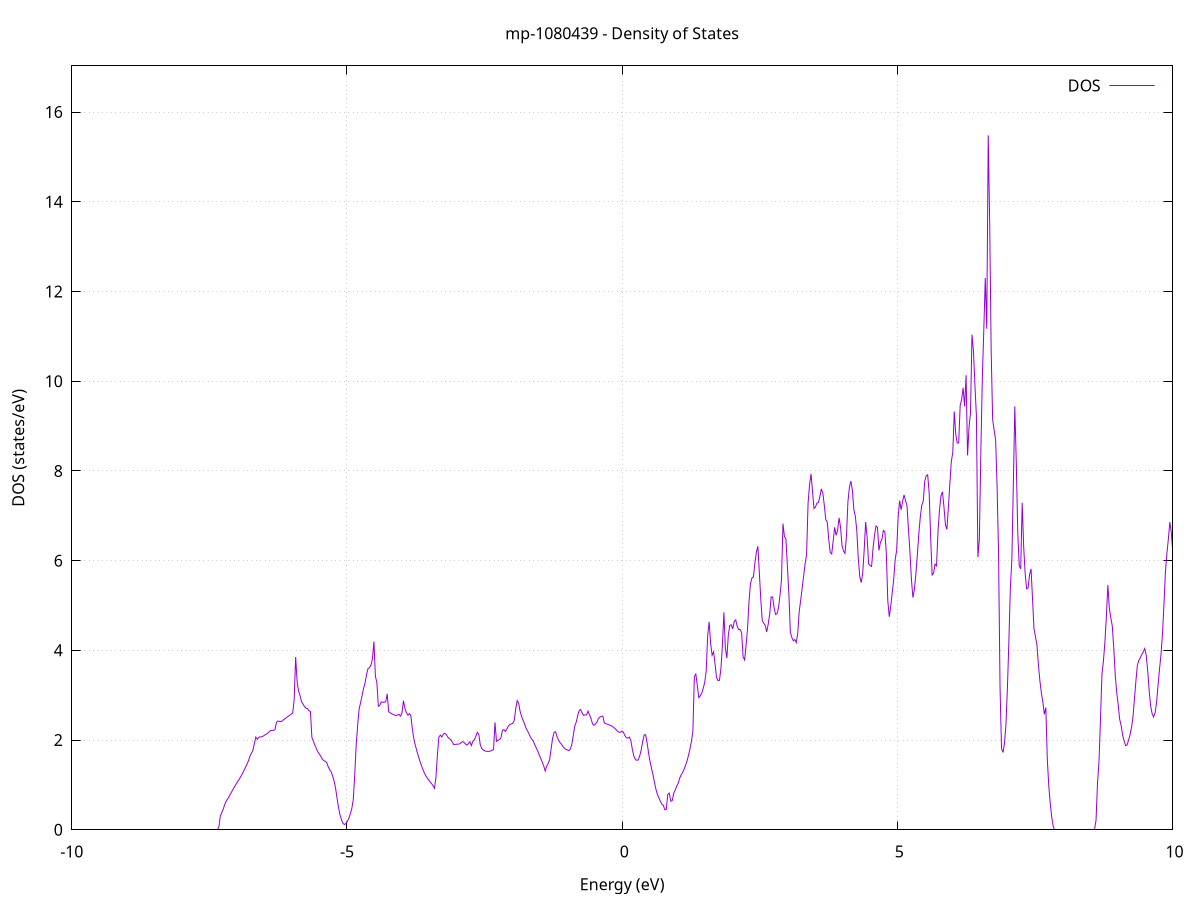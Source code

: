 set title 'mp-1080439 - Density of States'
set xlabel 'Energy (eV)'
set ylabel 'DOS (states/eV)'
set grid
set xrange [-10:10]
set yrange [0:17.031]
set xzeroaxis lt -1
set terminal png size 800,600
set output 'mp-1080439_dos_gnuplot.png'
plot '-' using 1:2 with lines title 'DOS'
-36.842800 0.000000
-36.816000 0.000000
-36.789100 0.000000
-36.762300 0.000000
-36.735500 0.000000
-36.708600 0.000000
-36.681800 0.000000
-36.655000 0.000000
-36.628100 0.000000
-36.601300 0.000000
-36.574500 0.000000
-36.547600 0.000000
-36.520800 0.000000
-36.494000 0.000000
-36.467200 0.000000
-36.440300 0.000000
-36.413500 0.000000
-36.386700 0.000000
-36.359800 0.000000
-36.333000 0.000000
-36.306200 0.000000
-36.279300 0.000000
-36.252500 0.000000
-36.225700 0.000000
-36.198800 0.000000
-36.172000 0.000000
-36.145200 0.000000
-36.118300 0.000000
-36.091500 0.000000
-36.064700 0.000000
-36.037800 0.000000
-36.011000 0.000000
-35.984200 0.000000
-35.957300 0.000000
-35.930500 0.000000
-35.903700 0.000000
-35.876800 0.000000
-35.850000 0.000000
-35.823200 0.000000
-35.796400 0.000000
-35.769500 0.000000
-35.742700 0.000000
-35.715900 0.000000
-35.689000 0.000000
-35.662200 0.000000
-35.635400 0.000000
-35.608500 0.000000
-35.581700 0.000000
-35.554900 0.000000
-35.528000 0.000000
-35.501200 0.000000
-35.474400 0.000000
-35.447500 0.000000
-35.420700 0.000000
-35.393900 0.000000
-35.367000 0.000000
-35.340200 0.000000
-35.313400 0.000000
-35.286500 0.000000
-35.259700 0.000000
-35.232900 0.000000
-35.206000 0.000000
-35.179200 0.000000
-35.152400 0.000000
-35.125600 0.000000
-35.098700 0.000000
-35.071900 0.000000
-35.045100 0.000000
-35.018200 0.000000
-34.991400 0.000000
-34.964600 0.000000
-34.937700 0.000000
-34.910900 0.000000
-34.884100 0.000000
-34.857200 0.000000
-34.830400 0.000000
-34.803600 0.000000
-34.776700 0.000000
-34.749900 0.000000
-34.723100 0.000000
-34.696200 0.000000
-34.669400 0.000000
-34.642600 0.000000
-34.615700 0.000000
-34.588900 0.000000
-34.562100 0.000000
-34.535300 0.000000
-34.508400 0.000000
-34.481600 0.000000
-34.454800 0.000000
-34.427900 0.000000
-34.401100 2046.481500
-34.374300 0.000000
-34.347400 0.000000
-34.320600 0.000000
-34.293800 0.000000
-34.266900 0.000000
-34.240100 0.000000
-34.213300 0.000000
-34.186400 0.000000
-34.159600 0.000000
-34.132800 0.000000
-34.105900 0.000000
-34.079100 0.000000
-34.052300 0.000000
-34.025400 0.000000
-33.998600 0.000000
-33.971800 0.000000
-33.944900 0.000000
-33.918100 0.000000
-33.891300 0.000000
-33.864500 0.000000
-33.837600 0.000000
-33.810800 0.000000
-33.784000 0.000000
-33.757100 0.000000
-33.730300 0.000000
-33.703500 0.000000
-33.676600 0.000000
-33.649800 0.000000
-33.623000 0.000000
-33.596100 0.000000
-33.569300 0.000000
-33.542500 0.000000
-33.515600 0.000000
-33.488800 0.000000
-33.462000 0.000000
-33.435100 0.000000
-33.408300 0.000000
-33.381500 0.000000
-33.354600 0.000000
-33.327800 0.000000
-33.301000 0.000000
-33.274100 0.000000
-33.247300 0.000000
-33.220500 0.000000
-33.193700 0.000000
-33.166800 0.000000
-33.140000 0.000000
-33.113200 0.000000
-33.086300 0.000000
-33.059500 0.000000
-33.032700 0.000000
-33.005800 0.000000
-32.979000 0.000000
-32.952200 0.000000
-32.925300 0.000000
-32.898500 0.000000
-32.871700 0.000000
-32.844800 0.000000
-32.818000 0.000000
-32.791200 0.000000
-32.764300 0.000000
-32.737500 0.000000
-32.710700 0.000000
-32.683800 0.000000
-32.657000 0.000000
-32.630200 0.000000
-32.603400 0.000000
-32.576500 0.000000
-32.549700 0.000000
-32.522900 0.000000
-32.496000 0.000000
-32.469200 0.000000
-32.442400 0.000000
-32.415500 0.000000
-32.388700 0.000000
-32.361900 0.000000
-32.335000 0.000000
-32.308200 0.000000
-32.281400 0.000000
-32.254500 0.000000
-32.227700 0.000000
-32.200900 0.000000
-32.174000 0.000000
-32.147200 0.000000
-32.120400 0.000000
-32.093500 0.000000
-32.066700 0.000000
-32.039900 0.000000
-32.013000 0.000000
-31.986200 0.000000
-31.959400 0.000000
-31.932600 0.000000
-31.905700 0.000000
-31.878900 0.000000
-31.852100 0.000000
-31.825200 0.000000
-31.798400 0.000000
-31.771600 0.000000
-31.744700 0.000000
-31.717900 0.000000
-31.691100 0.000000
-31.664200 0.000000
-31.637400 0.000000
-31.610600 0.000000
-31.583700 0.000000
-31.556900 0.000000
-31.530100 0.000000
-31.503200 0.000000
-31.476400 0.000000
-31.449600 0.000000
-31.422700 0.000000
-31.395900 0.000000
-31.369100 0.000000
-31.342200 0.000000
-31.315400 0.000000
-31.288600 0.000000
-31.261800 0.000000
-31.234900 0.000000
-31.208100 0.000000
-31.181300 0.000000
-31.154400 0.000000
-31.127600 0.000000
-31.100800 0.000000
-31.073900 0.000000
-31.047100 0.000000
-31.020300 0.000000
-30.993400 0.000000
-30.966600 0.000000
-30.939800 0.000000
-30.912900 0.000000
-30.886100 0.000000
-30.859300 0.000000
-30.832400 0.000000
-30.805600 0.000000
-30.778800 0.000000
-30.751900 0.000000
-30.725100 0.000000
-30.698300 0.000000
-30.671400 0.000000
-30.644600 0.000000
-30.617800 0.000000
-30.591000 0.000000
-30.564100 0.000000
-30.537300 0.000000
-30.510500 0.000000
-30.483600 0.000000
-30.456800 0.000000
-30.430000 0.000000
-30.403100 0.000000
-30.376300 0.000000
-30.349500 0.000000
-30.322600 0.000000
-30.295800 0.000000
-30.269000 0.000000
-30.242100 0.000000
-30.215300 0.000000
-30.188500 0.000000
-30.161600 0.000000
-30.134800 0.000000
-30.108000 0.000000
-30.081100 0.000000
-30.054300 0.000000
-30.027500 0.000000
-30.000700 0.000000
-29.973800 0.000000
-29.947000 0.000000
-29.920200 0.000000
-29.893300 0.000000
-29.866500 0.000000
-29.839700 0.000000
-29.812800 0.000000
-29.786000 0.000000
-29.759200 0.000000
-29.732300 0.000000
-29.705500 0.000000
-29.678700 0.000000
-29.651800 0.000000
-29.625000 0.000000
-29.598200 0.000000
-29.571300 0.000000
-29.544500 0.000000
-29.517700 0.000000
-29.490800 0.000000
-29.464000 0.000000
-29.437200 0.000000
-29.410300 0.000000
-29.383500 0.000000
-29.356700 0.000000
-29.329900 0.000000
-29.303000 0.000000
-29.276200 0.000000
-29.249400 0.000000
-29.222500 0.000000
-29.195700 0.000000
-29.168900 0.000000
-29.142000 0.000000
-29.115200 0.000000
-29.088400 0.000000
-29.061500 0.000000
-29.034700 0.000000
-29.007900 0.000000
-28.981000 0.000000
-28.954200 0.000000
-28.927400 0.000000
-28.900500 0.000000
-28.873700 0.000000
-28.846900 0.000000
-28.820000 0.000000
-28.793200 0.000000
-28.766400 0.000000
-28.739500 0.000000
-28.712700 0.000000
-28.685900 0.000000
-28.659100 0.000000
-28.632200 0.000000
-28.605400 0.000000
-28.578600 0.000000
-28.551700 0.000000
-28.524900 0.000000
-28.498100 0.000000
-28.471200 0.000000
-28.444400 0.000000
-28.417600 0.000000
-28.390700 0.000000
-28.363900 0.000000
-28.337100 0.000000
-28.310200 0.000000
-28.283400 0.000000
-28.256600 0.000000
-28.229700 0.000000
-28.202900 0.000000
-28.176100 0.000000
-28.149200 0.000000
-28.122400 0.000000
-28.095600 0.000000
-28.068800 0.000000
-28.041900 0.000000
-28.015100 0.000000
-27.988300 0.000000
-27.961400 0.000000
-27.934600 0.000000
-27.907800 0.000000
-27.880900 0.000000
-27.854100 0.000000
-27.827300 0.000000
-27.800400 0.000000
-27.773600 0.000000
-27.746800 0.000000
-27.719900 0.000000
-27.693100 0.000000
-27.666300 0.000000
-27.639400 0.000000
-27.612600 0.000000
-27.585800 0.000000
-27.558900 0.000000
-27.532100 0.000000
-27.505300 0.000000
-27.478400 0.000000
-27.451600 0.000000
-27.424800 0.000000
-27.398000 0.000000
-27.371100 0.000000
-27.344300 0.000000
-27.317500 0.000000
-27.290600 0.000000
-27.263800 0.000000
-27.237000 0.000000
-27.210100 0.000000
-27.183300 0.000000
-27.156500 0.000000
-27.129600 0.000000
-27.102800 0.000000
-27.076000 0.000000
-27.049100 0.000000
-27.022300 0.000000
-26.995500 0.000000
-26.968600 0.000000
-26.941800 0.000000
-26.915000 0.000000
-26.888100 0.000000
-26.861300 0.000000
-26.834500 0.000000
-26.807600 0.000000
-26.780800 0.000000
-26.754000 0.000000
-26.727200 0.000000
-26.700300 0.000000
-26.673500 0.000000
-26.646700 0.000000
-26.619800 0.000000
-26.593000 0.000000
-26.566200 0.000000
-26.539300 0.000000
-26.512500 0.000000
-26.485700 0.000000
-26.458800 0.000000
-26.432000 0.000000
-26.405200 0.000000
-26.378300 0.000000
-26.351500 0.000000
-26.324700 0.000000
-26.297800 0.000000
-26.271000 0.000000
-26.244200 0.000000
-26.217300 0.000000
-26.190500 0.000000
-26.163700 0.000000
-26.136900 0.000000
-26.110000 0.000000
-26.083200 0.000000
-26.056400 0.000000
-26.029500 0.000000
-26.002700 0.000000
-25.975900 0.000000
-25.949000 0.000000
-25.922200 0.000000
-25.895400 0.000000
-25.868500 0.000000
-25.841700 0.000000
-25.814900 0.000000
-25.788000 0.000000
-25.761200 0.000000
-25.734400 0.000000
-25.707500 0.000000
-25.680700 0.000000
-25.653900 0.000000
-25.627000 0.000000
-25.600200 0.000000
-25.573400 0.000000
-25.546500 0.000000
-25.519700 0.000000
-25.492900 0.000000
-25.466100 0.000000
-25.439200 0.000000
-25.412400 0.000000
-25.385600 0.000000
-25.358700 0.000000
-25.331900 0.000000
-25.305100 0.000000
-25.278200 0.000000
-25.251400 0.000000
-25.224600 0.000000
-25.197700 0.000000
-25.170900 0.000000
-25.144100 0.000000
-25.117200 0.000000
-25.090400 0.000000
-25.063600 0.000000
-25.036700 0.000000
-25.009900 0.000000
-24.983100 0.000000
-24.956200 0.000000
-24.929400 0.000000
-24.902600 0.000000
-24.875700 0.000000
-24.848900 0.000000
-24.822100 0.000000
-24.795300 0.000000
-24.768400 0.000000
-24.741600 0.000000
-24.714800 0.000000
-24.687900 0.000000
-24.661100 0.000000
-24.634300 0.000000
-24.607400 0.000000
-24.580600 0.000000
-24.553800 0.000000
-24.526900 0.000000
-24.500100 0.000000
-24.473300 0.000000
-24.446400 0.000000
-24.419600 0.000000
-24.392800 0.000000
-24.365900 0.000000
-24.339100 0.000000
-24.312300 0.000000
-24.285400 0.000000
-24.258600 0.000000
-24.231800 0.000000
-24.205000 0.000000
-24.178100 0.000000
-24.151300 0.000000
-24.124500 0.000000
-24.097600 0.000000
-24.070800 0.000000
-24.044000 0.000000
-24.017100 0.000000
-23.990300 0.000000
-23.963500 0.000000
-23.936600 0.000000
-23.909800 0.000000
-23.883000 0.000000
-23.856100 0.000000
-23.829300 0.000000
-23.802500 0.000000
-23.775600 0.000000
-23.748800 0.000000
-23.722000 0.000000
-23.695100 0.000000
-23.668300 0.000000
-23.641500 0.000000
-23.614600 0.000000
-23.587800 0.000000
-23.561000 0.000000
-23.534200 0.000000
-23.507300 0.000000
-23.480500 0.000000
-23.453700 0.000000
-23.426800 0.000000
-23.400000 0.000000
-23.373200 0.000000
-23.346300 0.000000
-23.319500 0.000000
-23.292700 0.000000
-23.265800 0.000000
-23.239000 0.000000
-23.212200 0.000000
-23.185300 0.000000
-23.158500 0.000000
-23.131700 0.000000
-23.104800 0.000000
-23.078000 0.000000
-23.051200 0.000000
-23.024300 0.000000
-22.997500 0.000000
-22.970700 0.000000
-22.943800 0.000000
-22.917000 0.000000
-22.890200 0.000000
-22.863400 0.000000
-22.836500 0.000000
-22.809700 0.000000
-22.782900 0.000000
-22.756000 0.000000
-22.729200 0.000000
-22.702400 0.000000
-22.675500 0.000000
-22.648700 0.000000
-22.621900 0.000000
-22.595000 0.000000
-22.568200 0.000000
-22.541400 0.000000
-22.514500 0.000000
-22.487700 0.000000
-22.460900 0.000000
-22.434000 0.000000
-22.407200 0.000000
-22.380400 0.000000
-22.353500 0.000000
-22.326700 0.000000
-22.299900 0.000000
-22.273100 0.000000
-22.246200 0.000000
-22.219400 0.000000
-22.192600 0.000000
-22.165700 0.000000
-22.138900 0.000000
-22.112100 0.000000
-22.085200 0.000000
-22.058400 0.000000
-22.031600 0.000000
-22.004700 0.000000
-21.977900 0.000000
-21.951100 0.000000
-21.924200 0.000000
-21.897400 0.000000
-21.870600 0.000000
-21.843700 0.000000
-21.816900 0.000000
-21.790100 0.000000
-21.763200 0.000000
-21.736400 0.000000
-21.709600 0.000000
-21.682700 0.000000
-21.655900 0.000000
-21.629100 0.000000
-21.602300 0.000000
-21.575400 0.000000
-21.548600 0.000000
-21.521800 0.000000
-21.494900 0.000000
-21.468100 0.000000
-21.441300 0.000000
-21.414400 0.000000
-21.387600 0.000000
-21.360800 0.000000
-21.333900 0.000000
-21.307100 0.000000
-21.280300 0.000000
-21.253400 0.000000
-21.226600 0.000000
-21.199800 0.000000
-21.172900 0.000000
-21.146100 0.000000
-21.119300 0.000000
-21.092400 0.000000
-21.065600 0.000000
-21.038800 0.000000
-21.011900 0.000000
-20.985100 0.000000
-20.958300 0.000000
-20.931500 0.000000
-20.904600 0.000000
-20.877800 0.000000
-20.851000 0.000000
-20.824100 0.000000
-20.797300 0.000000
-20.770500 0.000000
-20.743600 0.000000
-20.716800 0.000000
-20.690000 0.000000
-20.663100 0.000000
-20.636300 0.000000
-20.609500 0.000000
-20.582600 0.000000
-20.555800 0.000000
-20.529000 0.000000
-20.502100 0.000000
-20.475300 0.000000
-20.448500 0.000000
-20.421600 0.000000
-20.394800 0.000000
-20.368000 0.000000
-20.341100 0.000000
-20.314300 0.000000
-20.287500 0.000000
-20.260700 0.000000
-20.233800 0.000000
-20.207000 0.000000
-20.180200 0.000000
-20.153300 0.000000
-20.126500 0.000000
-20.099700 0.000000
-20.072800 0.000000
-20.046000 0.000000
-20.019200 0.000000
-19.992300 0.000000
-19.965500 0.000000
-19.938700 0.000000
-19.911800 0.000000
-19.885000 0.000000
-19.858200 0.000000
-19.831300 0.000000
-19.804500 0.000000
-19.777700 0.000000
-19.750800 0.000000
-19.724000 0.000000
-19.697200 0.000000
-19.670400 0.000000
-19.643500 0.000000
-19.616700 0.000000
-19.589900 0.000000
-19.563000 0.000000
-19.536200 0.000000
-19.509400 0.000000
-19.482500 0.000000
-19.455700 0.000000
-19.428900 0.000000
-19.402000 0.000000
-19.375200 0.000000
-19.348400 0.000000
-19.321500 0.000000
-19.294700 0.000000
-19.267900 0.000000
-19.241000 0.000000
-19.214200 0.000000
-19.187400 0.000000
-19.160500 0.000000
-19.133700 0.000000
-19.106900 0.000000
-19.080000 0.000000
-19.053200 0.000000
-19.026400 0.000000
-18.999600 0.000000
-18.972700 0.000000
-18.945900 0.000000
-18.919100 0.000000
-18.892200 0.000000
-18.865400 0.000000
-18.838600 0.000000
-18.811700 0.000000
-18.784900 0.000000
-18.758100 0.000000
-18.731200 0.000000
-18.704400 0.000000
-18.677600 0.000000
-18.650700 0.000000
-18.623900 0.000000
-18.597100 0.000000
-18.570200 0.000000
-18.543400 0.000000
-18.516600 0.000000
-18.489700 0.000000
-18.462900 0.000000
-18.436100 0.000000
-18.409200 0.000000
-18.382400 0.000000
-18.355600 0.000000
-18.328800 0.000000
-18.301900 0.000000
-18.275100 0.000000
-18.248300 0.000000
-18.221400 0.000000
-18.194600 0.000000
-18.167800 0.000000
-18.140900 0.000000
-18.114100 0.000000
-18.087300 0.000000
-18.060400 0.000000
-18.033600 0.000000
-18.006800 0.000000
-17.979900 0.000000
-17.953100 0.000000
-17.926300 0.000000
-17.899400 0.000000
-17.872600 0.000000
-17.845800 0.000000
-17.818900 0.000000
-17.792100 0.000000
-17.765300 0.000000
-17.738500 0.000000
-17.711600 0.000000
-17.684800 0.000000
-17.658000 0.000000
-17.631100 0.000000
-17.604300 0.000000
-17.577500 0.000000
-17.550600 0.000000
-17.523800 0.000000
-17.497000 0.000000
-17.470100 0.000000
-17.443300 0.000000
-17.416500 0.000000
-17.389600 0.000000
-17.362800 0.000000
-17.336000 0.000000
-17.309100 0.000000
-17.282300 0.000000
-17.255500 0.000000
-17.228600 0.000000
-17.201800 0.000000
-17.175000 0.000000
-17.148100 0.000000
-17.121300 0.000000
-17.094500 0.000000
-17.067700 0.000000
-17.040800 0.000000
-17.014000 0.000000
-16.987200 0.000000
-16.960300 0.000000
-16.933500 0.000000
-16.906700 0.000000
-16.879800 0.000000
-16.853000 0.000000
-16.826200 0.000000
-16.799300 0.000000
-16.772500 0.000000
-16.745700 0.000000
-16.718800 0.000000
-16.692000 0.000000
-16.665200 0.000000
-16.638300 0.000000
-16.611500 0.000000
-16.584700 0.000000
-16.557800 0.000000
-16.531000 0.000000
-16.504200 0.000000
-16.477300 0.000000
-16.450500 0.000000
-16.423700 0.000000
-16.396900 0.000000
-16.370000 0.000000
-16.343200 0.000000
-16.316400 0.000000
-16.289500 0.000000
-16.262700 0.000000
-16.235900 0.000000
-16.209000 0.000000
-16.182200 0.000000
-16.155400 0.000000
-16.128500 0.000000
-16.101700 0.000000
-16.074900 0.000000
-16.048000 0.000000
-16.021200 0.000000
-15.994400 0.000000
-15.967500 0.000000
-15.940700 0.000000
-15.913900 0.000000
-15.887000 0.000000
-15.860200 0.000000
-15.833400 0.000000
-15.806600 0.000000
-15.779700 0.000000
-15.752900 0.000000
-15.726100 0.000000
-15.699200 0.000000
-15.672400 0.000000
-15.645600 0.000000
-15.618700 0.000000
-15.591900 0.000000
-15.565100 0.000000
-15.538200 0.000000
-15.511400 0.000000
-15.484600 0.000000
-15.457700 0.000000
-15.430900 0.000000
-15.404100 0.000000
-15.377200 0.000000
-15.350400 0.000000
-15.323600 0.000000
-15.296700 0.000000
-15.269900 0.000000
-15.243100 0.000000
-15.216200 0.000000
-15.189400 0.000000
-15.162600 0.000000
-15.135800 0.000000
-15.108900 0.000000
-15.082100 0.000000
-15.055300 0.000000
-15.028400 0.000000
-15.001600 0.000000
-14.974800 0.000000
-14.947900 0.000000
-14.921100 0.000000
-14.894300 0.000000
-14.867400 0.000000
-14.840600 0.000000
-14.813800 0.000000
-14.786900 0.000000
-14.760100 0.000000
-14.733300 0.000000
-14.706400 0.000000
-14.679600 0.000000
-14.652800 0.000000
-14.625900 0.000000
-14.599100 0.000000
-14.572300 0.000000
-14.545400 0.000000
-14.518600 0.000000
-14.491800 0.000000
-14.465000 0.000000
-14.438100 0.000000
-14.411300 0.000000
-14.384500 0.000000
-14.357600 0.000000
-14.330800 0.000000
-14.304000 0.000000
-14.277100 0.000000
-14.250300 0.000000
-14.223500 0.000000
-14.196600 0.000000
-14.169800 0.000000
-14.143000 0.000000
-14.116100 0.000000
-14.089300 0.000000
-14.062500 0.000000
-14.035600 0.000000
-14.008800 0.000000
-13.982000 0.000000
-13.955100 0.000000
-13.928300 0.000000
-13.901500 0.000000
-13.874700 0.000000
-13.847800 0.000000
-13.821000 0.000000
-13.794200 0.000000
-13.767300 0.000000
-13.740500 0.000000
-13.713700 0.000000
-13.686800 0.000000
-13.660000 0.000000
-13.633200 0.000000
-13.606300 0.000000
-13.579500 0.000000
-13.552700 0.000000
-13.525800 0.000000
-13.499000 0.000000
-13.472200 0.000000
-13.445300 0.000000
-13.418500 0.000000
-13.391700 0.000000
-13.364800 0.000000
-13.338000 0.000000
-13.311200 0.000000
-13.284300 0.000000
-13.257500 0.000000
-13.230700 0.000000
-13.203900 0.000000
-13.177000 0.000000
-13.150200 0.000000
-13.123400 0.000000
-13.096500 0.000000
-13.069700 0.000000
-13.042900 0.000000
-13.016000 0.000000
-12.989200 0.000000
-12.962400 0.000000
-12.935500 0.000000
-12.908700 0.000000
-12.881900 0.000000
-12.855000 0.000000
-12.828200 0.000000
-12.801400 0.000000
-12.774500 0.000000
-12.747700 0.000000
-12.720900 0.000000
-12.694000 0.000000
-12.667200 0.000000
-12.640400 0.000000
-12.613500 0.000000
-12.586700 0.000000
-12.559900 0.000000
-12.533100 0.000000
-12.506200 0.000000
-12.479400 0.000000
-12.452600 0.000000
-12.425700 0.000000
-12.398900 0.000000
-12.372100 0.000000
-12.345200 0.000000
-12.318400 0.000000
-12.291600 0.000000
-12.264700 0.000000
-12.237900 0.000000
-12.211100 0.000000
-12.184200 0.000000
-12.157400 0.000000
-12.130600 0.000000
-12.103700 0.000000
-12.076900 0.000000
-12.050100 0.000000
-12.023200 0.000000
-11.996400 0.000000
-11.969600 0.000000
-11.942700 0.000000
-11.915900 0.000000
-11.889100 0.000000
-11.862300 0.000000
-11.835400 0.000000
-11.808600 0.000000
-11.781800 0.000000
-11.754900 0.000000
-11.728100 0.000000
-11.701300 0.000000
-11.674400 0.000000
-11.647600 0.000000
-11.620800 0.000000
-11.593900 0.000000
-11.567100 0.000000
-11.540300 0.000000
-11.513400 0.000000
-11.486600 0.000000
-11.459800 0.000000
-11.432900 0.000000
-11.406100 0.000000
-11.379300 0.000000
-11.352400 0.000000
-11.325600 0.000000
-11.298800 0.000000
-11.272000 0.000000
-11.245100 0.000000
-11.218300 0.000000
-11.191500 0.000000
-11.164600 0.000000
-11.137800 0.000000
-11.111000 0.000000
-11.084100 0.000000
-11.057300 0.000000
-11.030500 0.000000
-11.003600 0.000000
-10.976800 0.000000
-10.950000 0.000000
-10.923100 0.000000
-10.896300 0.000000
-10.869500 0.000000
-10.842600 0.000000
-10.815800 0.000000
-10.789000 0.000000
-10.762100 0.000000
-10.735300 0.000000
-10.708500 0.000000
-10.681600 0.000000
-10.654800 0.000000
-10.628000 0.000000
-10.601200 0.000000
-10.574300 0.000000
-10.547500 0.000000
-10.520700 0.000000
-10.493800 0.000000
-10.467000 0.000000
-10.440200 0.000000
-10.413300 0.000000
-10.386500 0.000000
-10.359700 0.000000
-10.332800 0.000000
-10.306000 0.000000
-10.279200 0.000000
-10.252300 0.000000
-10.225500 0.000000
-10.198700 0.000000
-10.171800 0.000000
-10.145000 0.000000
-10.118200 0.000000
-10.091300 0.000000
-10.064500 0.000000
-10.037700 0.000000
-10.010800 0.000000
-9.984000 0.000000
-9.957200 0.000000
-9.930400 0.000000
-9.903500 0.000000
-9.876700 0.000000
-9.849900 0.000000
-9.823000 0.000000
-9.796200 0.000000
-9.769400 0.000000
-9.742500 0.000000
-9.715700 0.000000
-9.688900 0.000000
-9.662000 0.000000
-9.635200 0.000000
-9.608400 0.000000
-9.581500 0.000000
-9.554700 0.000000
-9.527900 0.000000
-9.501000 0.000000
-9.474200 0.000000
-9.447400 0.000000
-9.420500 0.000000
-9.393700 0.000000
-9.366900 0.000000
-9.340100 0.000000
-9.313200 0.000000
-9.286400 0.000000
-9.259600 0.000000
-9.232700 0.000000
-9.205900 0.000000
-9.179100 0.000000
-9.152200 0.000000
-9.125400 0.000000
-9.098600 0.000000
-9.071700 0.000000
-9.044900 0.000000
-9.018100 0.000000
-8.991200 0.000000
-8.964400 0.000000
-8.937600 0.000000
-8.910700 0.000000
-8.883900 0.000000
-8.857100 0.000000
-8.830200 0.000000
-8.803400 0.000000
-8.776600 0.000000
-8.749700 0.000000
-8.722900 0.000000
-8.696100 0.000000
-8.669300 0.000000
-8.642400 0.000000
-8.615600 0.000000
-8.588800 0.000000
-8.561900 0.000000
-8.535100 0.000000
-8.508300 0.000000
-8.481400 0.000000
-8.454600 0.000000
-8.427800 0.000000
-8.400900 0.000000
-8.374100 0.000000
-8.347300 0.000000
-8.320400 0.000000
-8.293600 0.000000
-8.266800 0.000000
-8.239900 0.000000
-8.213100 0.000000
-8.186300 0.000000
-8.159400 0.000000
-8.132600 0.000000
-8.105800 0.000000
-8.078900 0.000000
-8.052100 0.000000
-8.025300 0.000000
-7.998500 0.000000
-7.971600 0.000000
-7.944800 0.000000
-7.918000 0.000000
-7.891100 0.000000
-7.864300 0.000000
-7.837500 0.000000
-7.810600 0.000000
-7.783800 0.000000
-7.757000 0.000000
-7.730100 0.000000
-7.703300 0.000000
-7.676500 0.000000
-7.649600 0.000000
-7.622800 0.000000
-7.596000 0.000000
-7.569100 0.000000
-7.542300 0.000000
-7.515500 0.000000
-7.488600 0.000000
-7.461800 0.000000
-7.435000 0.000000
-7.408200 0.000000
-7.381300 0.000000
-7.354500 0.000000
-7.327700 0.063600
-7.300800 0.309400
-7.274000 0.384000
-7.247200 0.463700
-7.220300 0.567300
-7.193500 0.640300
-7.166700 0.689900
-7.139800 0.745100
-7.113000 0.805900
-7.086200 0.866500
-7.059300 0.927400
-7.032500 0.982100
-7.005700 1.037900
-6.978800 1.087400
-6.952000 1.139300
-6.925200 1.195200
-6.898300 1.256200
-6.871500 1.321400
-6.844700 1.389600
-6.817800 1.460100
-6.791000 1.535800
-6.764200 1.634800
-6.737400 1.703800
-6.710500 1.766900
-6.683700 1.915700
-6.656900 2.066600
-6.630000 2.017400
-6.603200 2.058000
-6.576400 2.072400
-6.549500 2.071600
-6.522700 2.087700
-6.495900 2.111000
-6.469000 2.129800
-6.442200 2.150900
-6.415400 2.181200
-6.388500 2.210100
-6.361700 2.214800
-6.334900 2.217100
-6.308000 2.229700
-6.281200 2.395100
-6.254400 2.425000
-6.227500 2.417500
-6.200700 2.409400
-6.173900 2.428800
-6.147000 2.459500
-6.120200 2.479600
-6.093400 2.508000
-6.066600 2.532500
-6.039700 2.553300
-6.012900 2.578000
-5.986100 2.600300
-5.959200 2.905100
-5.932400 3.851100
-5.905600 3.297500
-5.878700 3.088800
-5.851900 2.987400
-5.825100 2.853100
-5.798200 2.798800
-5.771400 2.744600
-5.744600 2.709600
-5.717700 2.700400
-5.690900 2.653500
-5.664100 2.637300
-5.637200 2.058100
-5.610400 1.975200
-5.583600 1.890300
-5.556700 1.812300
-5.529900 1.741100
-5.503100 1.690500
-5.476300 1.641600
-5.449400 1.579600
-5.422600 1.541600
-5.395800 1.528000
-5.368900 1.500800
-5.342100 1.410300
-5.315300 1.340400
-5.288400 1.295100
-5.261600 1.201600
-5.234800 1.091100
-5.207900 0.933000
-5.181100 0.711100
-5.154300 0.500900
-5.127400 0.337800
-5.100600 0.229700
-5.073800 0.146300
-5.046900 0.115600
-5.020100 0.138300
-4.993300 0.185000
-4.966400 0.253300
-4.939600 0.350400
-4.912800 0.468300
-4.885900 0.666500
-4.859100 1.221400
-4.832300 1.891800
-4.805500 2.337000
-4.778600 2.697700
-4.751800 2.838600
-4.725000 2.996400
-4.698100 3.152400
-4.671300 3.272600
-4.644500 3.457900
-4.617600 3.594000
-4.590800 3.611400
-4.564000 3.671500
-4.537100 3.815000
-4.510300 4.196500
-4.483500 3.422100
-4.456600 3.284800
-4.429800 2.753500
-4.403000 2.775200
-4.376100 2.853200
-4.349300 2.842600
-4.322500 2.844200
-4.295600 2.856500
-4.268800 3.029800
-4.242000 2.633400
-4.215100 2.609700
-4.188300 2.586200
-4.161500 2.573000
-4.134700 2.557900
-4.107800 2.544500
-4.081000 2.562900
-4.054200 2.571100
-4.027300 2.532700
-4.000500 2.607500
-3.973700 2.877800
-3.946800 2.705700
-3.920000 2.613700
-3.893200 2.553500
-3.866300 2.590400
-3.839500 2.549000
-3.812700 2.254300
-3.785800 2.035100
-3.759000 1.890200
-3.732200 1.764600
-3.705300 1.651800
-3.678500 1.544700
-3.651700 1.448500
-3.624800 1.355700
-3.598000 1.278500
-3.571200 1.211300
-3.544400 1.157800
-3.517500 1.112900
-3.490700 1.068400
-3.463900 1.031900
-3.437000 0.983300
-3.410200 0.923800
-3.383400 1.161000
-3.356500 1.670000
-3.329700 2.068100
-3.302900 2.109800
-3.276000 2.068200
-3.249200 2.131600
-3.222400 2.149900
-3.195500 2.124100
-3.168700 2.067100
-3.141900 2.030600
-3.115000 2.013600
-3.088200 1.957300
-3.061400 1.900100
-3.034500 1.903800
-3.007700 1.907800
-2.980900 1.908100
-2.954000 1.915100
-2.927200 1.942300
-2.900400 1.962700
-2.873600 1.949100
-2.846700 1.910500
-2.819900 1.888700
-2.793100 1.920500
-2.766200 1.965000
-2.739400 1.878400
-2.712600 1.969100
-2.685700 2.003400
-2.658900 2.085600
-2.632100 2.172600
-2.605200 2.130300
-2.578400 1.896300
-2.551600 1.810700
-2.524700 1.781900
-2.497900 1.760100
-2.471100 1.751100
-2.444200 1.748400
-2.417400 1.747900
-2.390600 1.758100
-2.363700 1.768700
-2.336900 1.790800
-2.310100 2.393200
-2.283200 1.970000
-2.256400 1.996900
-2.229600 2.010600
-2.202800 2.045800
-2.175900 2.214400
-2.149100 2.233200
-2.122300 2.190900
-2.095400 2.245000
-2.068600 2.309600
-2.041800 2.342700
-2.014900 2.359800
-1.988100 2.371000
-1.961300 2.434100
-1.934400 2.690200
-1.907600 2.878400
-1.880800 2.821800
-1.853900 2.637900
-1.827100 2.529500
-1.800300 2.442000
-1.773400 2.363400
-1.746600 2.266200
-1.719800 2.205100
-1.692900 2.139700
-1.666100 2.064100
-1.639300 2.017800
-1.612400 1.970200
-1.585600 1.891000
-1.558800 1.822100
-1.532000 1.750800
-1.505100 1.661400
-1.478300 1.587800
-1.451500 1.507200
-1.424600 1.421500
-1.397800 1.308500
-1.371000 1.417000
-1.344100 1.480000
-1.317300 1.562100
-1.290500 1.808100
-1.263600 2.037500
-1.236800 2.170800
-1.210000 2.187700
-1.183100 2.078400
-1.156300 1.999600
-1.129500 1.944000
-1.102600 1.907800
-1.075800 1.854100
-1.049000 1.819700
-1.022100 1.792000
-0.995300 1.780900
-0.968500 1.762700
-0.941700 1.798000
-0.914800 1.900500
-0.888000 2.099800
-0.861200 2.309400
-0.834300 2.399300
-0.807500 2.546400
-0.780700 2.659400
-0.753800 2.682500
-0.727000 2.604900
-0.700200 2.551200
-0.673300 2.561300
-0.646500 2.560900
-0.619700 2.645300
-0.592800 2.558100
-0.566000 2.483300
-0.539200 2.363500
-0.512300 2.329100
-0.485500 2.361100
-0.458700 2.397600
-0.431800 2.477400
-0.405000 2.512700
-0.378200 2.526900
-0.351300 2.534500
-0.324500 2.382900
-0.297700 2.364300
-0.270900 2.356500
-0.244000 2.342900
-0.217200 2.329900
-0.190400 2.317000
-0.163500 2.290300
-0.136700 2.263500
-0.109900 2.232900
-0.083000 2.195600
-0.056200 2.171900
-0.029400 2.177000
-0.002500 2.201800
0.024300 2.166700
0.051100 2.098200
0.078000 2.051500
0.104800 2.043500
0.131600 2.066300
0.158500 1.988400
0.185300 1.794200
0.212100 1.643400
0.239000 1.570700
0.265800 1.548400
0.292600 1.557400
0.319500 1.647700
0.346300 1.778200
0.373100 1.966100
0.399900 2.115800
0.426800 2.118200
0.453600 1.939800
0.480400 1.708600
0.507300 1.523100
0.534100 1.368900
0.560900 1.223600
0.587800 1.055400
0.614600 0.900100
0.641400 0.785500
0.668300 0.708900
0.695100 0.633400
0.721900 0.570000
0.748800 0.541500
0.775600 0.446500
0.802400 0.452000
0.829300 0.790400
0.856100 0.817700
0.882900 0.636900
0.909800 0.647400
0.936600 0.812000
0.963400 0.884100
0.990200 0.969600
1.017100 1.032300
1.043900 1.146100
1.070700 1.222400
1.097600 1.273400
1.124400 1.348300
1.151200 1.434300
1.178100 1.530300
1.204900 1.656000
1.231700 1.794800
1.258600 1.967500
1.285400 2.200000
1.312200 3.420000
1.339100 3.472500
1.365900 3.211600
1.392700 2.945200
1.419600 2.983100
1.446400 3.045900
1.473200 3.152700
1.500100 3.284200
1.526900 3.532400
1.553700 4.317100
1.580600 4.639000
1.607400 4.160900
1.634200 3.890800
1.661000 3.965300
1.687900 3.700800
1.714700 3.393200
1.741500 3.326500
1.768400 3.332400
1.795200 3.595500
1.822000 4.112800
1.848900 4.848000
1.875700 4.048600
1.902500 3.830000
1.929400 4.341500
1.956200 4.560000
1.983000 4.568200
2.009900 4.474700
2.036700 4.647600
2.063500 4.679000
2.090400 4.537900
2.117200 4.465100
2.144000 4.466300
2.170900 4.392300
2.197700 3.857100
2.224500 3.786400
2.251400 4.105700
2.278200 4.483600
2.305000 5.087600
2.331800 5.486600
2.358700 5.613700
2.385500 5.639800
2.412300 5.950700
2.439200 6.189000
2.466000 6.320000
2.492800 5.732000
2.519700 5.134600
2.546500 4.658600
2.573300 4.606400
2.600200 4.552900
2.627000 4.410900
2.653800 4.584800
2.680700 4.803800
2.707500 5.192500
2.734300 5.186400
2.761200 4.950700
2.788000 4.799100
2.814800 4.816400
2.841700 4.952000
2.868500 5.234700
2.895300 5.566800
2.922100 6.826100
2.949000 6.538800
2.975800 6.485600
3.002600 5.875500
3.029500 5.256800
3.056300 4.399800
3.083100 4.288900
3.110000 4.214100
3.136800 4.241200
3.163600 4.171600
3.190500 4.382500
3.217300 4.867200
3.244100 5.116600
3.271000 5.389400
3.297800 5.658500
3.324600 5.930000
3.351500 6.138700
3.378300 7.281400
3.405100 7.693000
3.432000 7.935400
3.458800 7.545600
3.485600 7.161400
3.512500 7.195300
3.539300 7.283800
3.566100 7.293600
3.592900 7.429500
3.619800 7.601000
3.646600 7.505900
3.673400 7.234300
3.700300 6.911300
3.727100 6.861000
3.753900 6.472100
3.780800 6.181400
3.807600 6.150700
3.834400 6.440500
3.861300 6.743300
3.888100 6.563400
3.914900 6.676400
3.941800 6.956000
3.968600 6.741800
3.995400 6.336400
4.022300 6.214700
4.049100 6.160700
4.075900 6.547600
4.102800 7.318900
4.129600 7.637400
4.156400 7.774100
4.183300 7.574400
4.210100 7.137800
4.236900 6.990600
4.263700 6.670200
4.290600 6.052400
4.317400 5.649300
4.344200 5.510400
4.371100 5.718400
4.397900 6.238900
4.424700 6.862900
4.451600 6.511400
4.478400 5.927900
4.505200 5.889200
4.532100 5.870400
4.558900 6.275300
4.585700 6.563100
4.612600 6.771900
4.639400 6.742700
4.666200 6.230000
4.693100 6.408400
4.719900 6.475000
4.746700 6.674000
4.773600 6.643400
4.800400 6.153100
4.827200 5.099300
4.854000 4.747700
4.880900 4.986400
4.907700 5.294900
4.934500 5.579800
4.961400 6.026200
4.988200 6.231300
5.015000 6.977700
5.041900 7.339200
5.068700 7.134700
5.095500 7.320700
5.122400 7.465800
5.149200 7.340100
5.176000 7.222700
5.202900 6.687100
5.229700 6.180600
5.256500 5.578400
5.283400 5.176300
5.310200 5.357100
5.337000 5.703400
5.363900 6.121900
5.390700 6.601200
5.417500 6.973000
5.444400 7.234800
5.471200 7.331900
5.498000 7.768500
5.524800 7.891500
5.551700 7.914200
5.578500 7.509000
5.605300 6.536900
5.632200 5.679200
5.659000 5.722500
5.685800 5.922200
5.712700 5.885100
5.739500 6.656900
5.766300 7.123500
5.793200 7.445700
5.820000 7.534900
5.846800 7.204300
5.873700 6.804300
5.900500 6.695200
5.927300 7.175600
5.954200 7.707300
5.981000 8.212500
6.007800 8.411300
6.034700 9.325000
6.061500 8.826300
6.088300 8.622700
6.115200 8.624100
6.142000 9.458400
6.168800 9.595600
6.195600 9.853700
6.222500 9.441900
6.249300 10.134600
6.276100 8.347400
6.303000 8.976600
6.329800 9.295900
6.356600 11.037100
6.383500 10.671700
6.410300 9.910600
6.437100 9.228900
6.464000 6.081300
6.490800 6.474700
6.517600 8.422000
6.544500 10.074500
6.571300 11.136700
6.598100 12.301500
6.625000 11.171000
6.651800 15.482400
6.678600 13.506600
6.705500 10.658400
6.732300 9.141900
6.759100 8.914200
6.785900 8.694500
6.812800 7.668300
6.839600 6.148100
6.866400 3.166300
6.893300 1.810500
6.920100 1.722800
6.946900 1.925600
6.973800 2.349400
7.000600 3.163200
7.027400 4.218100
7.054300 5.408300
7.081100 6.030600
7.107900 7.680900
7.134800 9.440200
7.161600 8.181400
7.188400 6.621600
7.215300 5.885500
7.242100 5.817100
7.268900 7.290900
7.295800 6.313200
7.322600 5.716300
7.349400 5.371700
7.376300 5.392000
7.403100 5.689100
7.429900 5.817700
7.456700 5.143500
7.483600 4.478100
7.510400 4.303000
7.537200 4.111800
7.564100 3.673000
7.590900 3.316100
7.617700 3.048900
7.644600 2.848600
7.671400 2.572800
7.698200 2.725300
7.725100 1.576600
7.751900 0.980500
7.778700 0.588700
7.805600 0.283000
7.832400 0.073300
7.859200 0.000000
7.886100 0.000000
7.912900 0.000000
7.939700 0.000000
7.966600 0.000000
7.993400 0.000000
8.020200 0.000000
8.047100 0.000000
8.073900 0.000000
8.100700 0.000000
8.127500 0.000000
8.154400 0.000000
8.181200 0.000000
8.208000 0.000000
8.234900 0.000000
8.261700 0.000000
8.288500 0.000000
8.315400 0.000000
8.342200 0.000000
8.369000 0.000000
8.395900 0.000000
8.422700 0.000000
8.449500 0.000000
8.476400 0.000000
8.503200 0.000000
8.530000 0.000000
8.556900 0.000000
8.583700 0.000000
8.610500 0.209700
8.637400 1.041600
8.664200 1.510500
8.691000 2.440400
8.717900 3.453500
8.744700 3.758300
8.771500 4.180600
8.798300 4.748500
8.825200 5.454800
8.852000 4.945000
8.878800 4.727300
8.905700 4.543500
8.932500 4.059800
8.959300 3.456200
8.986200 3.060800
9.013000 2.792700
9.039800 2.466900
9.066700 2.323500
9.093500 2.111400
9.120300 1.986100
9.147200 1.876600
9.174000 1.888200
9.200800 1.993800
9.227700 2.114800
9.254500 2.277500
9.281300 2.505800
9.308200 2.914000
9.335000 3.315500
9.361800 3.665600
9.388600 3.775300
9.415500 3.835000
9.442300 3.908500
9.469100 3.968600
9.496000 4.039700
9.522800 3.888500
9.549600 3.546000
9.576500 3.091600
9.603300 2.757500
9.630100 2.588700
9.657000 2.514800
9.683800 2.604000
9.710600 2.838500
9.737500 3.228200
9.764300 3.588400
9.791100 3.904800
9.818000 4.368800
9.844800 5.029200
9.871600 5.748900
9.898500 6.167200
9.925300 6.487400
9.952100 6.858600
9.979000 6.617700
10.005800 6.169400
10.032600 6.056100
10.059400 6.236300
10.086300 6.156400
10.113100 6.150800
10.139900 6.869200
10.166800 7.930600
10.193600 7.128100
10.220400 6.119300
10.247300 6.121300
10.274100 6.151200
10.300900 6.050200
10.327800 6.224500
10.354600 6.698900
10.381400 6.696400
10.408300 6.514300
10.435100 6.586100
10.461900 6.559600
10.488800 6.476600
10.515600 6.237000
10.542400 5.809300
10.569300 5.555300
10.596100 5.593100
10.622900 6.145900
10.649800 6.254700
10.676600 6.068600
10.703400 5.761600
10.730200 5.718400
10.757100 5.813100
10.783900 5.851200
10.810700 5.994900
10.837600 5.812500
10.864400 5.953400
10.891200 5.935600
10.918100 5.938200
10.944900 6.095200
10.971700 6.438500
10.998600 6.443600
11.025400 6.119800
11.052200 6.114200
11.079100 6.295900
11.105900 6.145500
11.132700 6.237300
11.159600 6.540000
11.186400 6.838000
11.213200 7.214200
11.240100 7.076100
11.266900 6.472200
11.293700 6.363500
11.320500 6.078600
11.347400 6.054700
11.374200 6.291600
11.401000 6.365200
11.427900 6.821000
11.454700 6.856200
11.481500 6.471900
11.508400 6.553400
11.535200 6.530600
11.562000 6.705700
11.588900 6.883600
11.615700 7.304300
11.642500 7.353100
11.669400 7.434900
11.696200 7.675500
11.723000 7.096800
11.749900 7.485200
11.776700 6.741700
11.803500 6.302300
11.830400 6.164100
11.857200 6.319400
11.884000 6.929500
11.910900 6.314100
11.937700 5.782500
11.964500 5.348500
11.991300 5.344500
12.018200 5.556000
12.045000 5.879900
12.071800 5.873700
12.098700 5.825800
12.125500 5.751400
12.152300 5.691000
12.179200 5.716000
12.206000 5.705400
12.232800 5.466200
12.259700 5.641700
12.286500 5.746800
12.313300 5.825400
12.340200 5.882300
12.367000 5.370000
12.393800 5.183600
12.420700 5.135400
12.447500 5.072500
12.474300 4.777200
12.501200 4.189500
12.528000 4.004100
12.554800 4.264500
12.581700 5.279300
12.608500 5.730400
12.635300 6.757000
12.662100 7.397500
12.689000 7.457000
12.715800 8.591900
12.742600 8.791500
12.769500 8.738900
12.796300 7.479700
12.823100 5.988100
12.850000 5.528700
12.876800 5.367500
12.903600 5.773100
12.930500 6.900900
12.957300 7.364500
12.984100 6.440800
13.011000 6.236500
13.037800 6.373400
13.064600 6.098800
13.091500 6.126600
13.118300 6.663000
13.145100 6.754500
13.172000 6.011200
13.198800 5.612400
13.225600 5.233100
13.252400 5.073900
13.279300 4.961000
13.306100 4.819800
13.332900 4.095300
13.359800 4.045200
13.386600 4.169800
13.413400 4.241400
13.440300 4.429900
13.467100 4.661100
13.493900 4.690400
13.520800 4.733200
13.547600 4.542700
13.574400 4.469800
13.601300 4.423700
13.628100 4.476100
13.654900 4.678400
13.681800 4.076600
13.708600 4.251700
13.735400 3.887400
13.762300 3.319800
13.789100 2.755300
13.815900 2.319500
13.842800 2.020700
13.869600 1.811800
13.896400 1.551300
13.923200 1.170000
13.950100 1.106200
13.976900 0.962000
14.003700 0.760600
14.030600 0.673200
14.057400 0.589600
14.084200 0.479600
14.111100 0.414100
14.137900 0.319800
14.164700 0.189200
14.191600 0.130100
14.218400 0.090900
14.245200 0.062700
14.272100 0.043500
14.298900 0.031100
14.325700 0.018600
14.352600 0.005200
14.379400 0.000000
14.406200 0.000000
14.433100 0.000000
14.459900 0.000000
14.486700 0.000000
14.513600 0.000000
14.540400 0.000000
14.567200 0.000000
14.594000 0.000000
14.620900 0.000000
14.647700 0.000000
14.674500 0.000000
14.701400 0.000000
14.728200 0.000000
14.755000 0.000000
14.781900 0.000000
14.808700 0.000000
14.835500 0.000000
14.862400 0.000000
14.889200 0.000000
14.916000 0.000000
14.942900 0.000000
14.969700 0.000000
14.996500 0.000000
15.023400 0.000000
15.050200 0.000000
15.077000 0.000000
15.103900 0.000000
15.130700 0.000000
15.157500 0.000000
15.184300 0.000000
15.211200 0.000000
15.238000 0.000000
15.264800 0.000000
15.291700 0.000000
15.318500 0.000000
15.345300 0.000000
15.372200 0.000000
15.399000 0.000000
15.425800 0.000000
15.452700 0.000000
15.479500 0.000000
15.506300 0.000000
15.533200 0.000000
15.560000 0.000000
15.586800 0.000000
15.613700 0.000000
15.640500 0.000000
15.667300 0.000000
15.694200 0.000000
15.721000 0.000000
15.747800 0.000000
15.774700 0.000000
15.801500 0.000000
15.828300 0.000000
15.855100 0.000000
15.882000 0.000000
15.908800 0.000000
15.935600 0.000000
15.962500 0.000000
15.989300 0.000000
16.016100 0.000000
16.043000 0.000000
16.069800 0.000000
16.096600 0.000000
16.123500 0.000000
16.150300 0.000000
16.177100 0.000000
16.204000 0.000000
16.230800 0.000000
16.257600 0.000000
16.284500 0.000000
16.311300 0.000000
16.338100 0.000000
16.365000 0.000000
16.391800 0.000000
16.418600 0.000000
16.445500 0.000000
16.472300 0.000000
16.499100 0.000000
16.525900 0.000000
16.552800 0.000000
16.579600 0.000000
16.606400 0.000000
16.633300 0.000000
16.660100 0.000000
16.686900 0.000000
16.713800 0.000000
16.740600 0.000000
16.767400 0.000000
16.794300 0.000000
16.821100 0.000000
e
